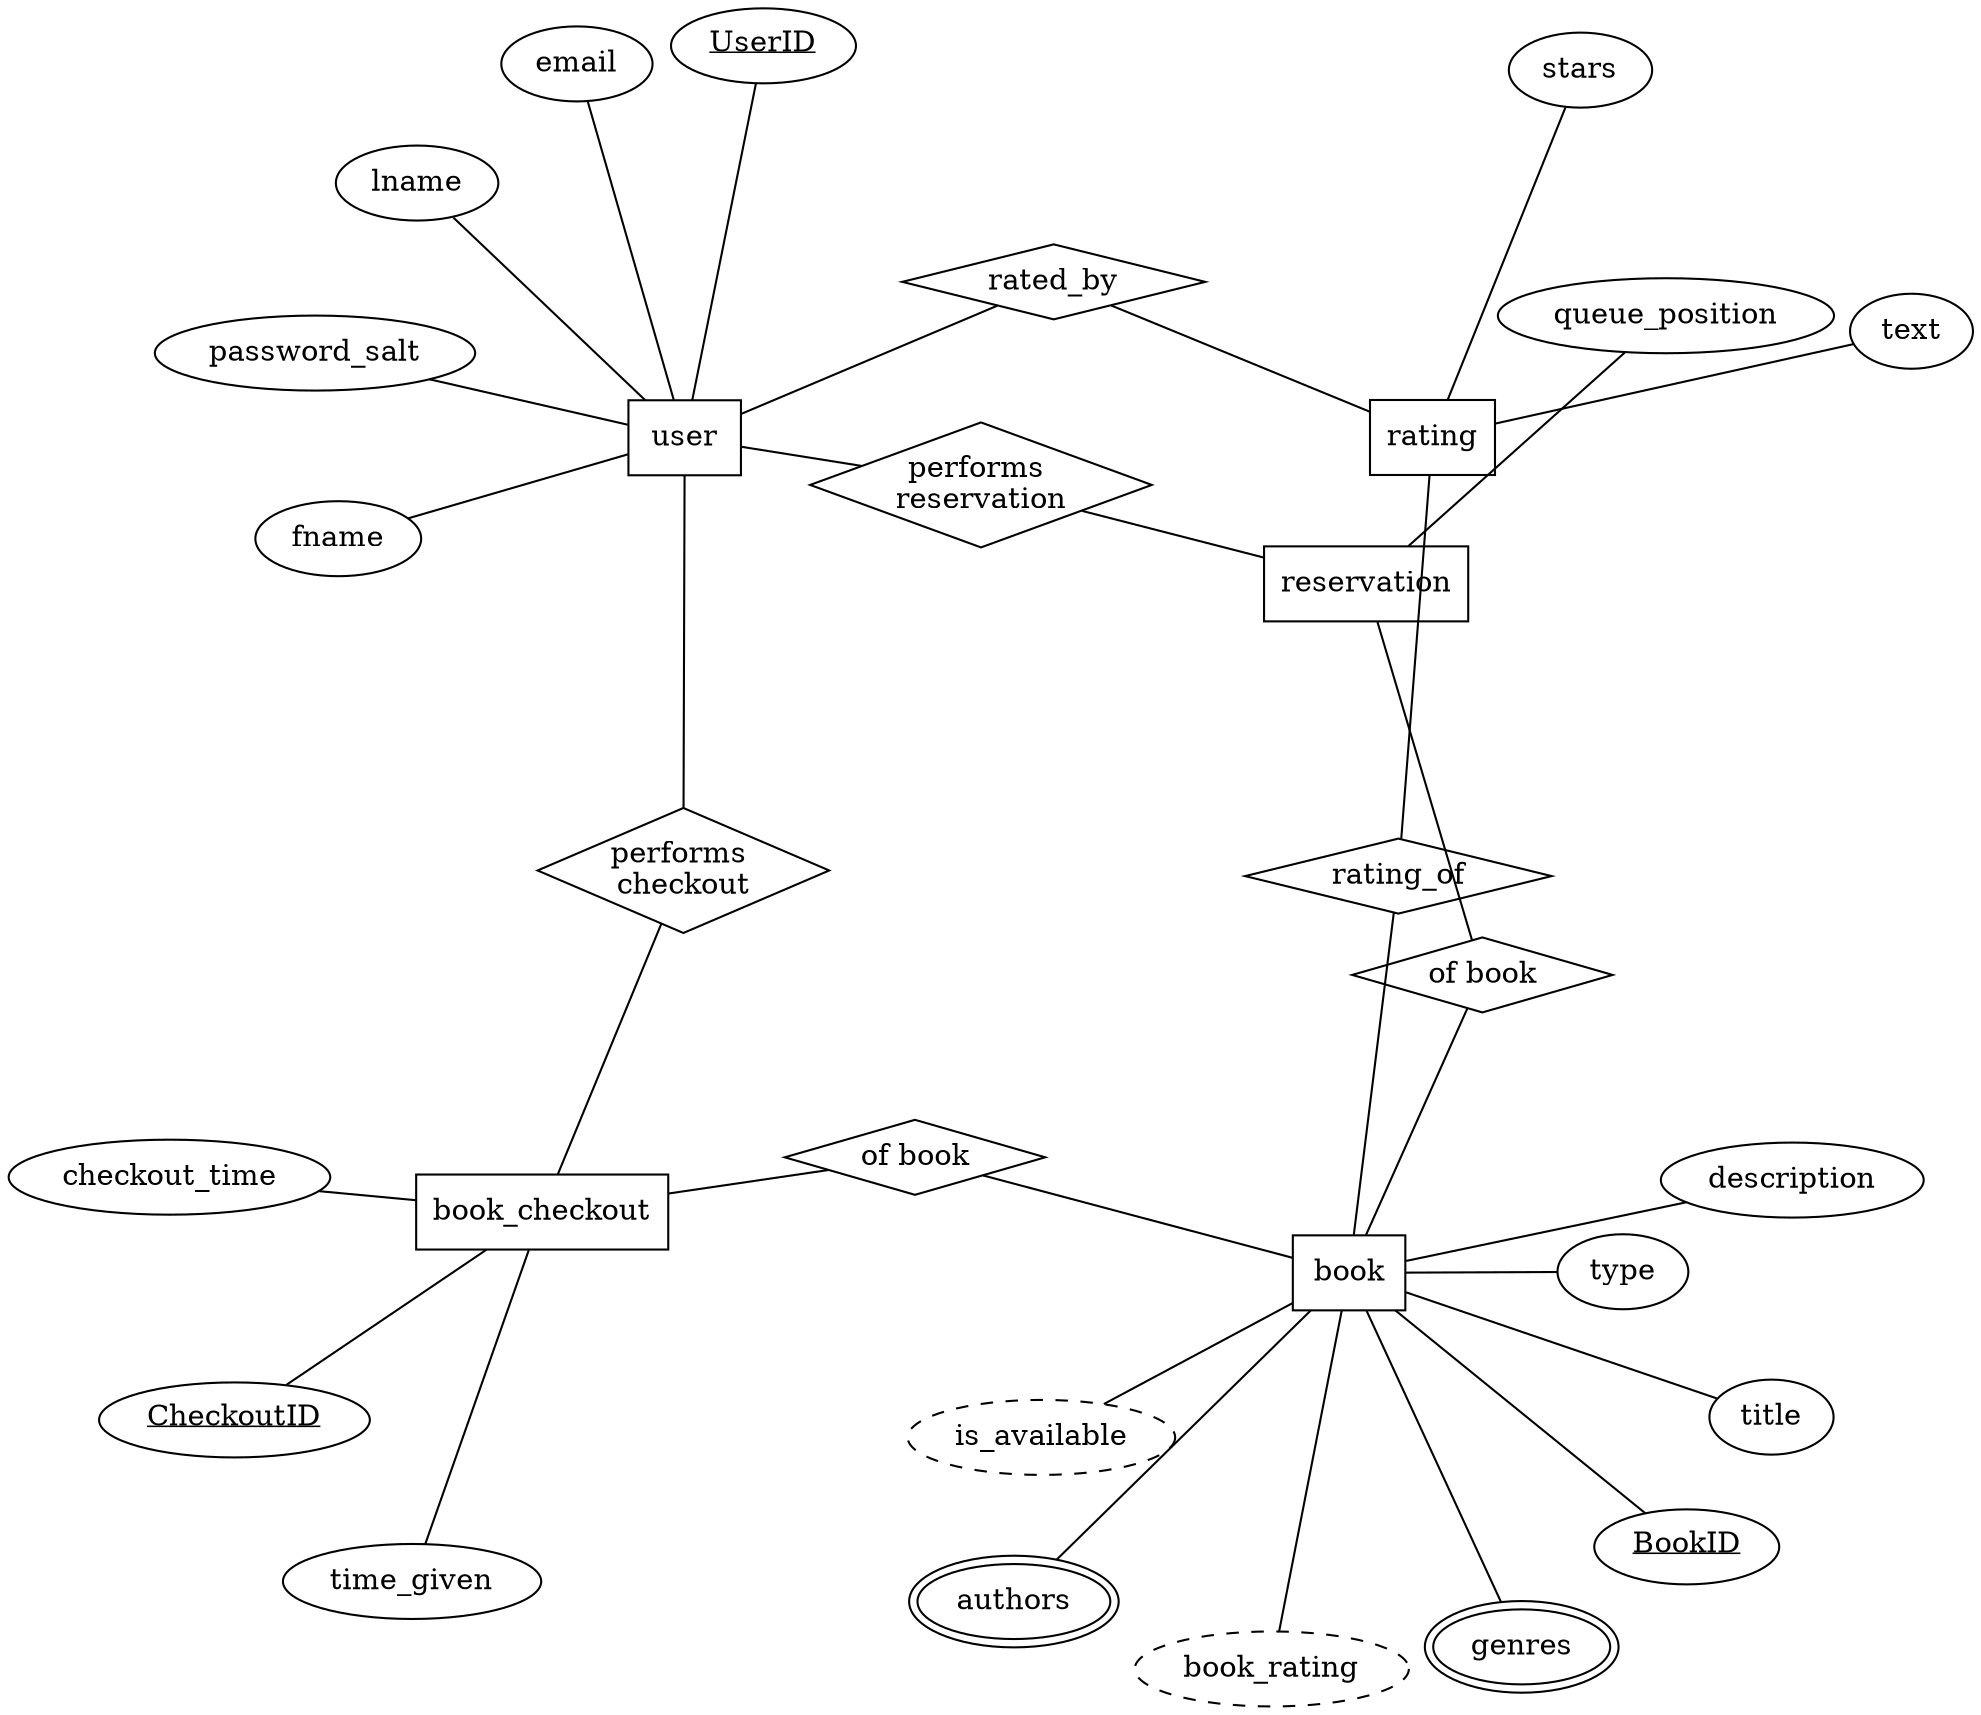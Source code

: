 
// USE TO VIEW
// http://magjac.com/graphviz-visual-editor/

digraph Lib{
    dir=none
    layout="neato" // can try commenting out to see if neater
    overlap= false
    
    subgraph user{
        user [shape = box]
        UserID [label = <<u>UserID</u>>]
        user -> {fname;lname;email;password_salt;UserID} [dir = none]
    }
    
    
    subgraph book{
        book [shape = box]
        BookID [label = <<u>BookID</u>>]
        authors [peripheries=2]
        genres [peripheries=2]
        book_rating [style=dashed]
        is_available [style=dashed]
        
        book -> {BookID;authors;title;genres;description;book_rating;type;is_available} [dir = none]
        
    }
    
    subgraph checkout{
        book_checkout [shape = box]
        performs_checkout [label= "performs \ncheckout", shape=diamond,margin="0,0"]
        of_book [label= "of book", shape=diamond]
        
        user->performs_checkout [dir=none]
         book_checkout -> performs_checkout[dir=none] // If needed change to dir = back
        
          of_book -> performs_checkout[color=invis, weight = 10] // to make it look nicer, can be removed
        
        book -> of_book [dir=none]
        of_book->book_checkout [dir =none]
        
        CheckoutID [label = <<u>CheckoutID</u>>]
        
        book_checkout-> {CheckoutID;checkout_time;time_given}[dir=none]
    }
    
    subgraph rating { // Ratings will be done by users IN library for books IN library
    
        rating [shape=box]
        // RatingID [label = <<u>RatingID</u>>] // if needed then uncomment
        
        rating-> {stars;text} [dir=none]
        
        rated_by [shape=diamond]
        rating_of [shape=diamond]
        
        user->rated_by [dir=none]
        rated_by->rating [dir=none]
        book -> rating_of [dir=none]
        rating_of->rating [dir=none]
        
    }
    
    subgraph reservation { // For when a book is already checked out but user wants it 
        reservation [shape=box]
        
        reservation->{queue_position} [dir=none]
        performs_reservation [label= "performs \nreservation", shape=diamond,margin="0,0"]
        reservation_of_book [label= "of book", shape=diamond]
        
        user->performs_reservation[dir=none]
        performs_reservation -> reservation [dir=none]
        
        reservation_of_book -> book[dir=none]
        reservation -> reservation_of_book [dir=none]
        
    }
    
}

